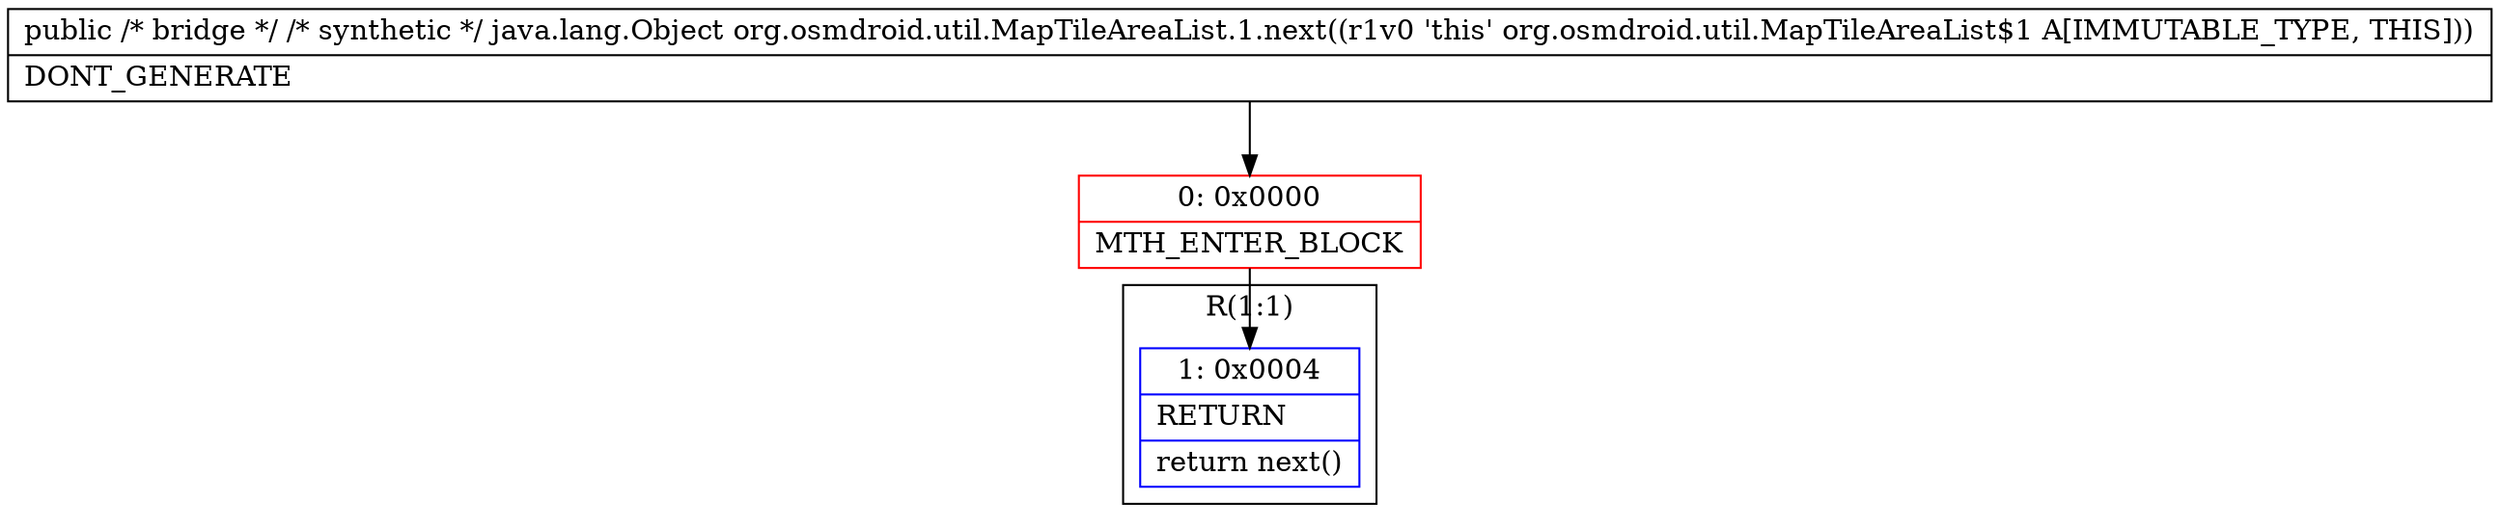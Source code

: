 digraph "CFG fororg.osmdroid.util.MapTileAreaList.1.next()Ljava\/lang\/Object;" {
subgraph cluster_Region_919451046 {
label = "R(1:1)";
node [shape=record,color=blue];
Node_1 [shape=record,label="{1\:\ 0x0004|RETURN\l|return next()\l}"];
}
Node_0 [shape=record,color=red,label="{0\:\ 0x0000|MTH_ENTER_BLOCK\l}"];
MethodNode[shape=record,label="{public \/* bridge *\/ \/* synthetic *\/ java.lang.Object org.osmdroid.util.MapTileAreaList.1.next((r1v0 'this' org.osmdroid.util.MapTileAreaList$1 A[IMMUTABLE_TYPE, THIS]))  | DONT_GENERATE\l}"];
MethodNode -> Node_0;
Node_0 -> Node_1;
}

